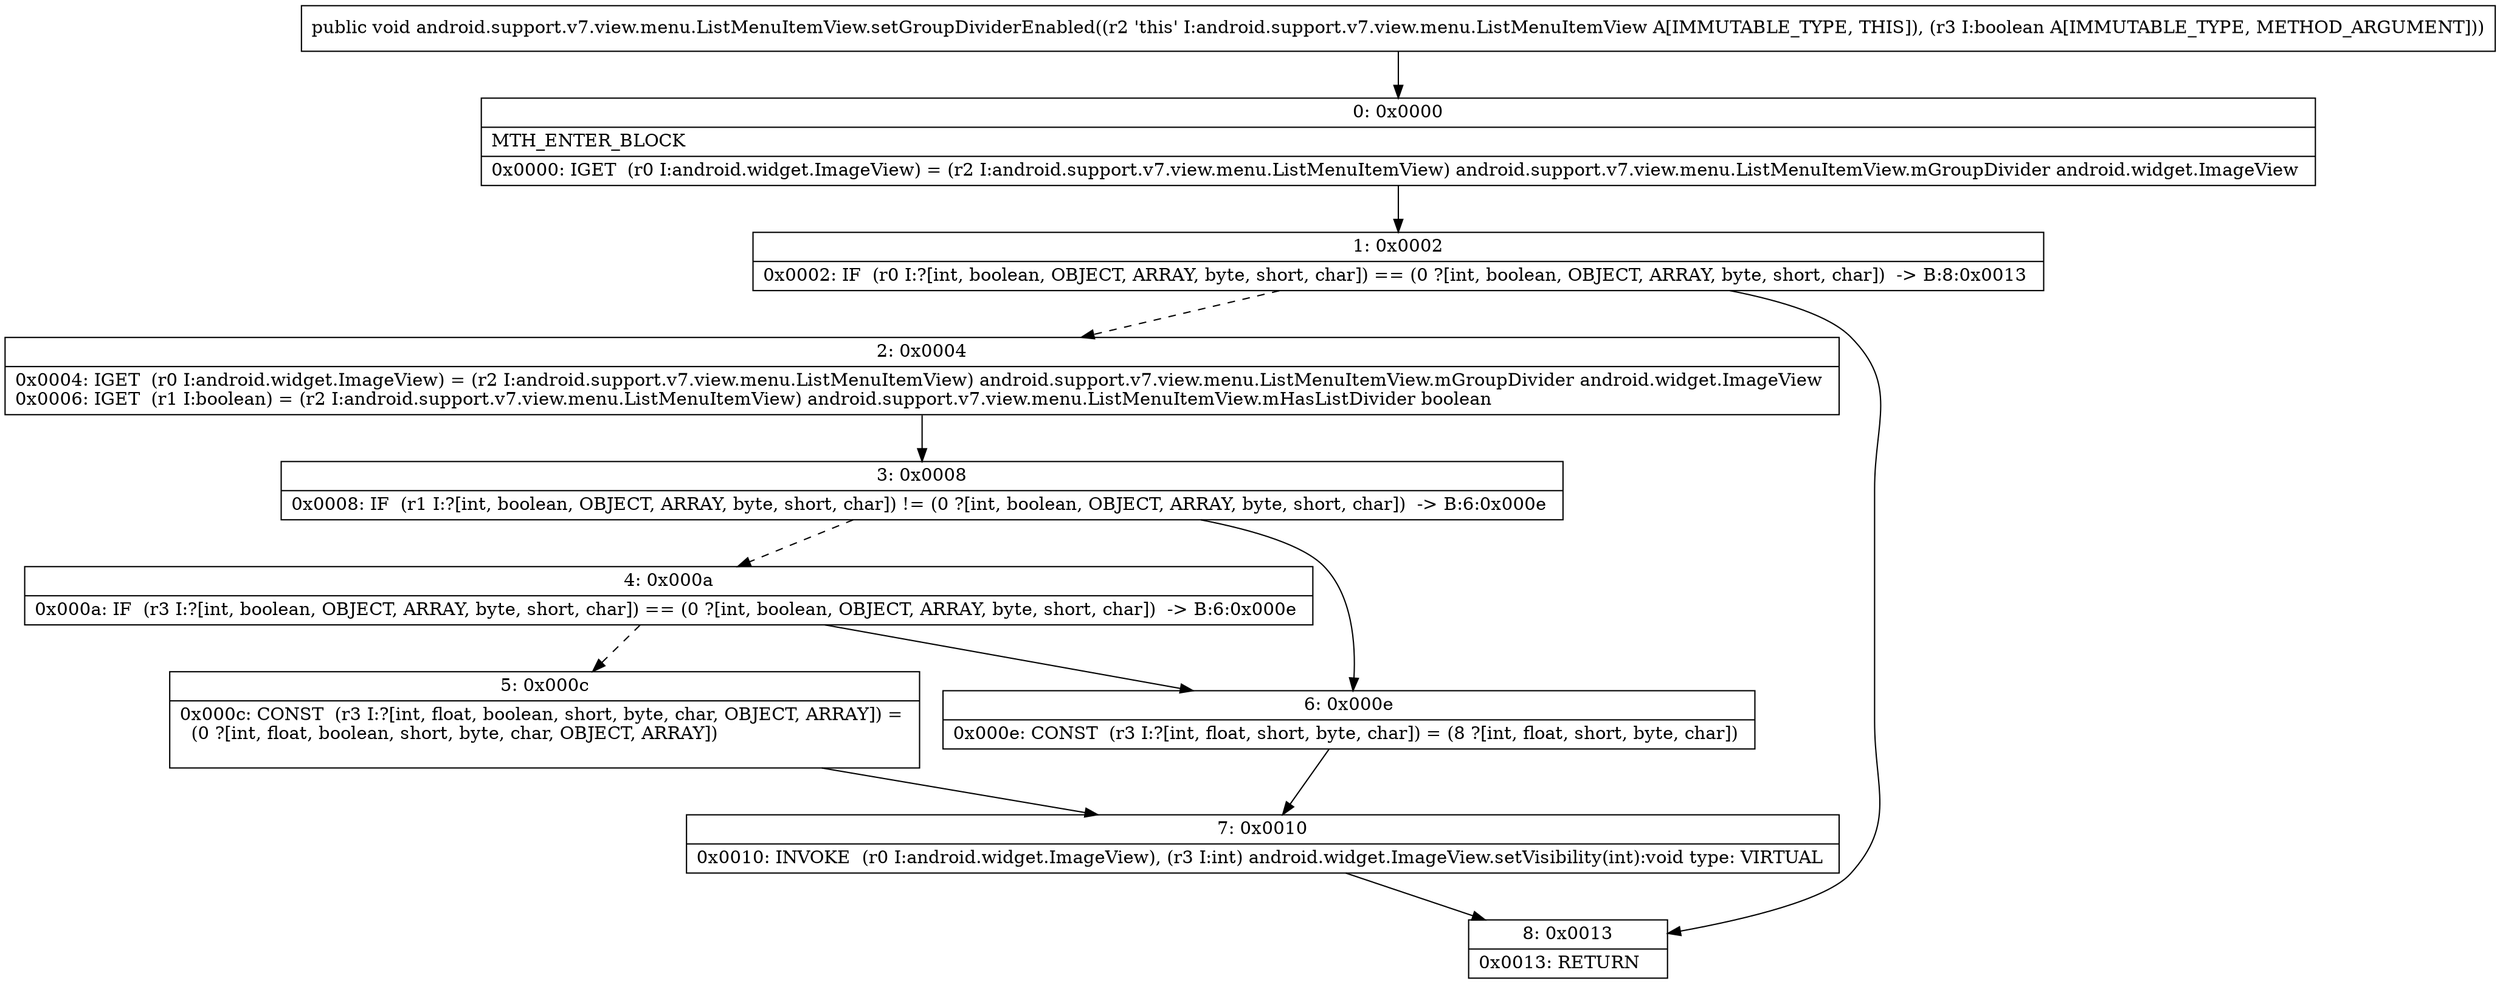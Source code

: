 digraph "CFG forandroid.support.v7.view.menu.ListMenuItemView.setGroupDividerEnabled(Z)V" {
Node_0 [shape=record,label="{0\:\ 0x0000|MTH_ENTER_BLOCK\l|0x0000: IGET  (r0 I:android.widget.ImageView) = (r2 I:android.support.v7.view.menu.ListMenuItemView) android.support.v7.view.menu.ListMenuItemView.mGroupDivider android.widget.ImageView \l}"];
Node_1 [shape=record,label="{1\:\ 0x0002|0x0002: IF  (r0 I:?[int, boolean, OBJECT, ARRAY, byte, short, char]) == (0 ?[int, boolean, OBJECT, ARRAY, byte, short, char])  \-\> B:8:0x0013 \l}"];
Node_2 [shape=record,label="{2\:\ 0x0004|0x0004: IGET  (r0 I:android.widget.ImageView) = (r2 I:android.support.v7.view.menu.ListMenuItemView) android.support.v7.view.menu.ListMenuItemView.mGroupDivider android.widget.ImageView \l0x0006: IGET  (r1 I:boolean) = (r2 I:android.support.v7.view.menu.ListMenuItemView) android.support.v7.view.menu.ListMenuItemView.mHasListDivider boolean \l}"];
Node_3 [shape=record,label="{3\:\ 0x0008|0x0008: IF  (r1 I:?[int, boolean, OBJECT, ARRAY, byte, short, char]) != (0 ?[int, boolean, OBJECT, ARRAY, byte, short, char])  \-\> B:6:0x000e \l}"];
Node_4 [shape=record,label="{4\:\ 0x000a|0x000a: IF  (r3 I:?[int, boolean, OBJECT, ARRAY, byte, short, char]) == (0 ?[int, boolean, OBJECT, ARRAY, byte, short, char])  \-\> B:6:0x000e \l}"];
Node_5 [shape=record,label="{5\:\ 0x000c|0x000c: CONST  (r3 I:?[int, float, boolean, short, byte, char, OBJECT, ARRAY]) = \l  (0 ?[int, float, boolean, short, byte, char, OBJECT, ARRAY])\l \l}"];
Node_6 [shape=record,label="{6\:\ 0x000e|0x000e: CONST  (r3 I:?[int, float, short, byte, char]) = (8 ?[int, float, short, byte, char]) \l}"];
Node_7 [shape=record,label="{7\:\ 0x0010|0x0010: INVOKE  (r0 I:android.widget.ImageView), (r3 I:int) android.widget.ImageView.setVisibility(int):void type: VIRTUAL \l}"];
Node_8 [shape=record,label="{8\:\ 0x0013|0x0013: RETURN   \l}"];
MethodNode[shape=record,label="{public void android.support.v7.view.menu.ListMenuItemView.setGroupDividerEnabled((r2 'this' I:android.support.v7.view.menu.ListMenuItemView A[IMMUTABLE_TYPE, THIS]), (r3 I:boolean A[IMMUTABLE_TYPE, METHOD_ARGUMENT])) }"];
MethodNode -> Node_0;
Node_0 -> Node_1;
Node_1 -> Node_2[style=dashed];
Node_1 -> Node_8;
Node_2 -> Node_3;
Node_3 -> Node_4[style=dashed];
Node_3 -> Node_6;
Node_4 -> Node_5[style=dashed];
Node_4 -> Node_6;
Node_5 -> Node_7;
Node_6 -> Node_7;
Node_7 -> Node_8;
}

